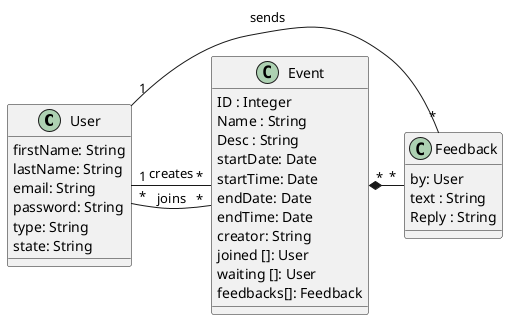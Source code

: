 @startuml
class User {
    firstName: String
    lastName: String
    email: String
    password: String
    type: String
    state: String
}

class Event {
   ID : Integer
   Name : String
   Desc : String
   startDate: Date
   startTime: Date
   endDate: Date
   endTime: Date
   creator: String
   joined []: User
   waiting []: User
   feedbacks[]: Feedback
}

class Feedback {
   by: User
   text : String
   Reply : String
}

User "1" - "*" Event : creates
User "*" - "*" Event : joins
User "1" - "*" Feedback : sends
Event "*" *- "*" Feedback
@enduml
